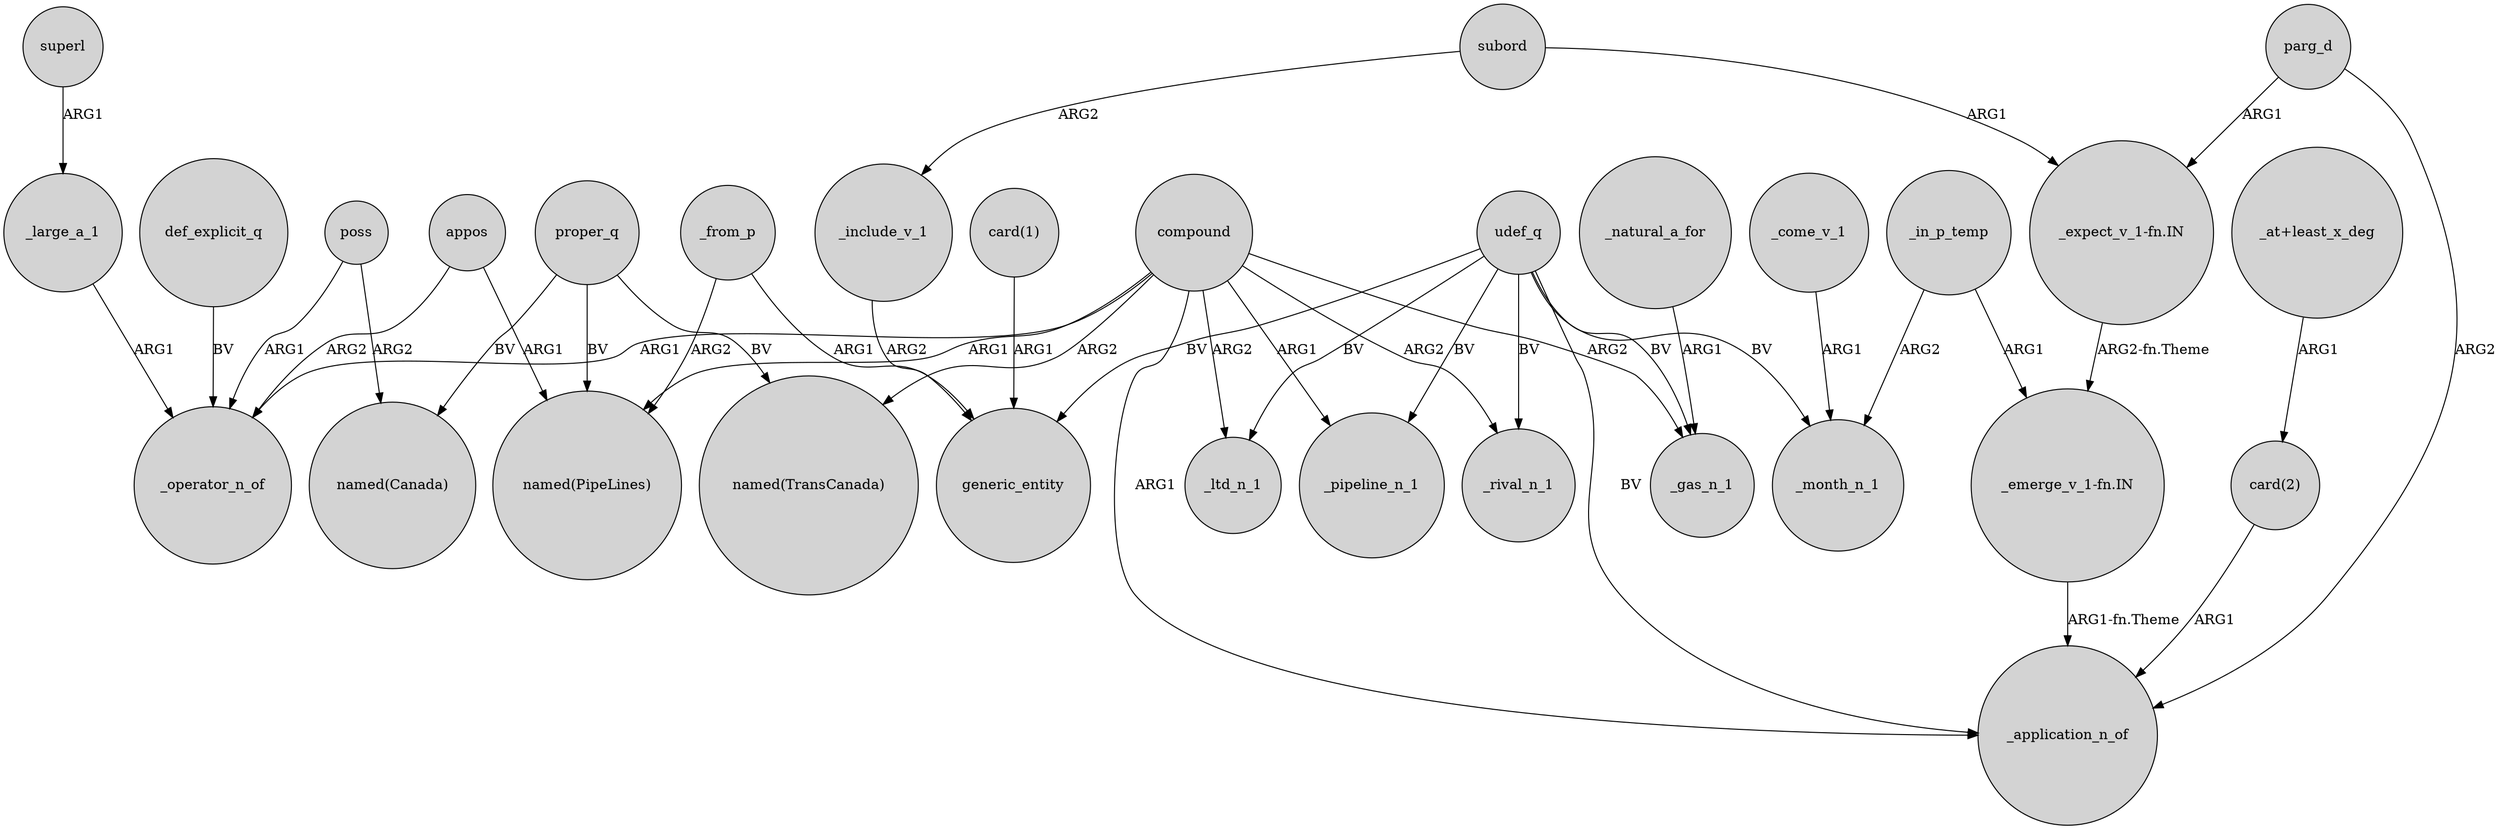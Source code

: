 digraph {
	node [shape=circle style=filled]
	superl -> _large_a_1 [label=ARG1]
	"_expect_v_1-fn.IN" -> "_emerge_v_1-fn.IN" [label="ARG2-fn.Theme"]
	compound -> _pipeline_n_1 [label=ARG1]
	proper_q -> "named(PipeLines)" [label=BV]
	udef_q -> generic_entity [label=BV]
	subord -> "_expect_v_1-fn.IN" [label=ARG1]
	proper_q -> "named(Canada)" [label=BV]
	_in_p_temp -> "_emerge_v_1-fn.IN" [label=ARG1]
	"_emerge_v_1-fn.IN" -> _application_n_of [label="ARG1-fn.Theme"]
	proper_q -> "named(TransCanada)" [label=BV]
	_in_p_temp -> _month_n_1 [label=ARG2]
	appos -> "named(PipeLines)" [label=ARG1]
	_from_p -> generic_entity [label=ARG1]
	compound -> _gas_n_1 [label=ARG2]
	"_at+least_x_deg" -> "card(2)" [label=ARG1]
	udef_q -> _month_n_1 [label=BV]
	_include_v_1 -> generic_entity [label=ARG2]
	udef_q -> _application_n_of [label=BV]
	_large_a_1 -> _operator_n_of [label=ARG1]
	"card(2)" -> _application_n_of [label=ARG1]
	compound -> _rival_n_1 [label=ARG2]
	def_explicit_q -> _operator_n_of [label=BV]
	compound -> _application_n_of [label=ARG1]
	_from_p -> "named(PipeLines)" [label=ARG2]
	parg_d -> "_expect_v_1-fn.IN" [label=ARG1]
	poss -> _operator_n_of [label=ARG1]
	poss -> "named(Canada)" [label=ARG2]
	subord -> _include_v_1 [label=ARG2]
	compound -> _operator_n_of [label=ARG1]
	udef_q -> _gas_n_1 [label=BV]
	_natural_a_for -> _gas_n_1 [label=ARG1]
	appos -> _operator_n_of [label=ARG2]
	compound -> _ltd_n_1 [label=ARG2]
	udef_q -> _pipeline_n_1 [label=BV]
	parg_d -> _application_n_of [label=ARG2]
	"card(1)" -> generic_entity [label=ARG1]
	udef_q -> _rival_n_1 [label=BV]
	compound -> "named(PipeLines)" [label=ARG1]
	compound -> "named(TransCanada)" [label=ARG2]
	udef_q -> _ltd_n_1 [label=BV]
	_come_v_1 -> _month_n_1 [label=ARG1]
}
